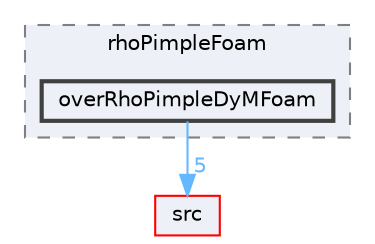 digraph "applications/solvers/compressible/rhoPimpleFoam/overRhoPimpleDyMFoam"
{
 // LATEX_PDF_SIZE
  bgcolor="transparent";
  edge [fontname=Helvetica,fontsize=10,labelfontname=Helvetica,labelfontsize=10];
  node [fontname=Helvetica,fontsize=10,shape=box,height=0.2,width=0.4];
  compound=true
  subgraph clusterdir_2025a31a9eeef68e4ac8ec5ebf0b177c {
    graph [ bgcolor="#edf0f7", pencolor="grey50", label="rhoPimpleFoam", fontname=Helvetica,fontsize=10 style="filled,dashed", URL="dir_2025a31a9eeef68e4ac8ec5ebf0b177c.html",tooltip=""]
  dir_da5023477afa0564743381c50203551c [label="overRhoPimpleDyMFoam", fillcolor="#edf0f7", color="grey25", style="filled,bold", URL="dir_da5023477afa0564743381c50203551c.html",tooltip=""];
  }
  dir_68267d1309a1af8e8297ef4c3efbcdba [label="src", fillcolor="#edf0f7", color="red", style="filled", URL="dir_68267d1309a1af8e8297ef4c3efbcdba.html",tooltip=""];
  dir_da5023477afa0564743381c50203551c->dir_68267d1309a1af8e8297ef4c3efbcdba [headlabel="5", labeldistance=1.5 headhref="dir_002750_003729.html" href="dir_002750_003729.html" color="steelblue1" fontcolor="steelblue1"];
}
